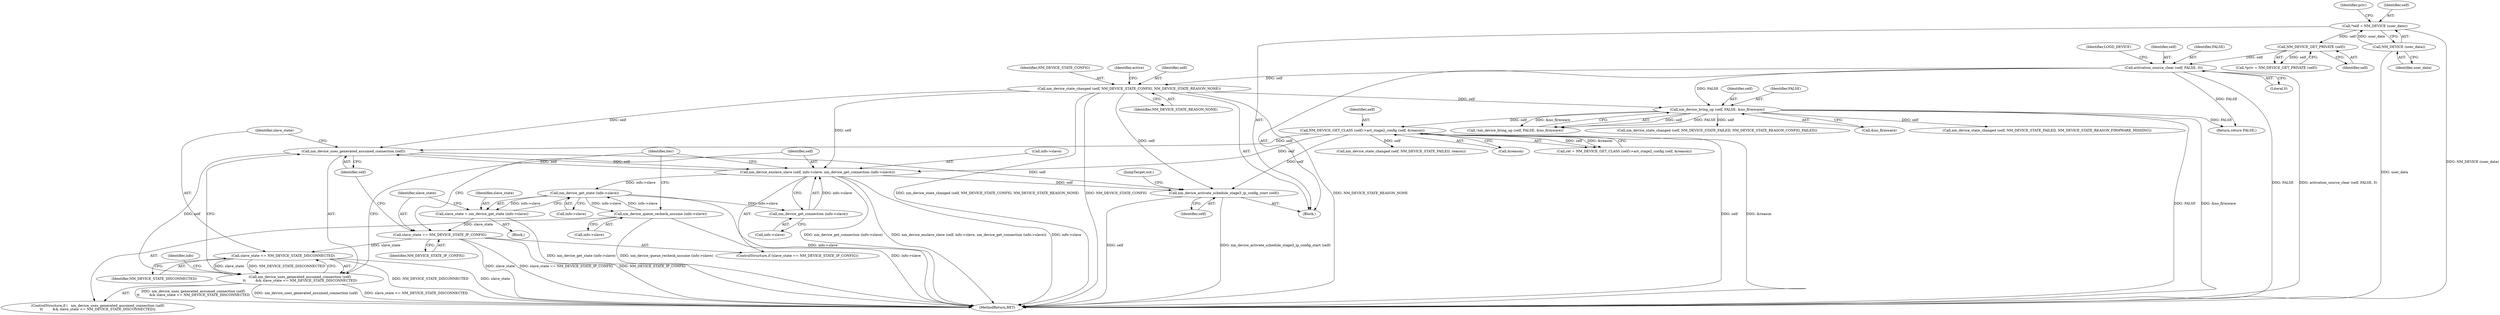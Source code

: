 digraph "0_NetworkManager_d5fc88e573fa58b93034b04d35a2454f5d28cad9@API" {
"1003864" [label="(Call,nm_device_uses_generated_assumed_connection (self))"];
"1003799" [label="(Call,NM_DEVICE_GET_CLASS (self)->act_stage2_config (self, &reason))"];
"1003779" [label="(Call,nm_device_bring_up (self, FALSE, &no_firmware))"];
"1003768" [label="(Call,nm_device_state_changed (self, NM_DEVICE_STATE_CONFIG, NM_DEVICE_STATE_REASON_NONE))"];
"1003761" [label="(Call,activation_source_clear (self, FALSE, 0))"];
"1003742" [label="(Call,NM_DEVICE_GET_PRIVATE (self))"];
"1003735" [label="(Call,*self = NM_DEVICE (user_data))"];
"1003737" [label="(Call,NM_DEVICE (user_data))"];
"1003852" [label="(Call,nm_device_enslave_slave (self, info->slave, nm_device_get_connection (info->slave)))"];
"1003864" [label="(Call,nm_device_uses_generated_assumed_connection (self))"];
"1003857" [label="(Call,nm_device_get_connection (info->slave))"];
"1003844" [label="(Call,nm_device_get_state (info->slave))"];
"1003869" [label="(Call,nm_device_queue_recheck_assume (info->slave))"];
"1003842" [label="(Call,slave_state = nm_device_get_state (info->slave))"];
"1003849" [label="(Call,slave_state == NM_DEVICE_STATE_IP_CONFIG)"];
"1003866" [label="(Call,slave_state <= NM_DEVICE_STATE_DISCONNECTED)"];
"1003863" [label="(Call,nm_device_uses_generated_assumed_connection (self)\n\t\t         && slave_state <= NM_DEVICE_STATE_DISCONNECTED)"];
"1003876" [label="(Call,nm_device_activate_schedule_stage3_ip_config_start (self))"];
"1003779" [label="(Call,nm_device_bring_up (self, FALSE, &no_firmware))"];
"1003735" [label="(Call,*self = NM_DEVICE (user_data))"];
"1003858" [label="(Call,info->slave)"];
"1003764" [label="(Literal,0)"];
"1003737" [label="(Call,NM_DEVICE (user_data))"];
"1003834" [label="(Block,)"];
"1003800" [label="(Identifier,self)"];
"1003882" [label="(Return,return FALSE;)"];
"1003780" [label="(Identifier,self)"];
"1003843" [label="(Identifier,slave_state)"];
"1003870" [label="(Call,info->slave)"];
"1003782" [label="(Call,&no_firmware)"];
"1003844" [label="(Call,nm_device_get_state (info->slave))"];
"1003741" [label="(Identifier,priv)"];
"1003763" [label="(Identifier,FALSE)"];
"1003781" [label="(Identifier,FALSE)"];
"1003863" [label="(Call,nm_device_uses_generated_assumed_connection (self)\n\t\t         && slave_state <= NM_DEVICE_STATE_DISCONNECTED)"];
"1003868" [label="(Identifier,NM_DEVICE_STATE_DISCONNECTED)"];
"1003877" [label="(Identifier,self)"];
"1003865" [label="(Identifier,self)"];
"1003851" [label="(Identifier,NM_DEVICE_STATE_IP_CONFIG)"];
"1003876" [label="(Call,nm_device_activate_schedule_stage3_ip_config_start (self))"];
"1003867" [label="(Identifier,slave_state)"];
"1003771" [label="(Identifier,NM_DEVICE_STATE_REASON_NONE)"];
"1003849" [label="(Call,slave_state == NM_DEVICE_STATE_IP_CONFIG)"];
"1003736" [label="(Identifier,self)"];
"1003878" [label="(JumpTarget,out:)"];
"1003845" [label="(Call,info->slave)"];
"1003814" [label="(Call,nm_device_state_changed (self, NM_DEVICE_STATE_FAILED, reason))"];
"1003743" [label="(Identifier,self)"];
"1003862" [label="(ControlStructure,if (   nm_device_uses_generated_assumed_connection (self)\n\t\t         && slave_state <= NM_DEVICE_STATE_DISCONNECTED))"];
"1003857" [label="(Call,nm_device_get_connection (info->slave))"];
"1003768" [label="(Call,nm_device_state_changed (self, NM_DEVICE_STATE_CONFIG, NM_DEVICE_STATE_REASON_NONE))"];
"1003853" [label="(Identifier,self)"];
"1003799" [label="(Call,NM_DEVICE_GET_CLASS (self)->act_stage2_config (self, &reason))"];
"1003761" [label="(Call,activation_source_clear (self, FALSE, 0))"];
"1003769" [label="(Identifier,self)"];
"1003742" [label="(Call,NM_DEVICE_GET_PRIVATE (self))"];
"1003848" [label="(ControlStructure,if (slave_state == NM_DEVICE_STATE_IP_CONFIG))"];
"1003766" [label="(Identifier,LOGD_DEVICE)"];
"1003787" [label="(Call,nm_device_state_changed (self, NM_DEVICE_STATE_FAILED, NM_DEVICE_STATE_REASON_FIRMWARE_MISSING))"];
"1003864" [label="(Call,nm_device_uses_generated_assumed_connection (self))"];
"1003762" [label="(Identifier,self)"];
"1003852" [label="(Call,nm_device_enslave_slave (self, info->slave, nm_device_get_connection (info->slave)))"];
"1003866" [label="(Call,slave_state <= NM_DEVICE_STATE_DISCONNECTED)"];
"1003778" [label="(Call,!nm_device_bring_up (self, FALSE, &no_firmware))"];
"1003831" [label="(Identifier,iter)"];
"1003792" [label="(Call,nm_device_state_changed (self, NM_DEVICE_STATE_FAILED, NM_DEVICE_STATE_REASON_CONFIG_FAILED))"];
"1003770" [label="(Identifier,NM_DEVICE_STATE_CONFIG)"];
"1003801" [label="(Call,&reason)"];
"1003740" [label="(Call,*priv = NM_DEVICE_GET_PRIVATE (self))"];
"1003869" [label="(Call,nm_device_queue_recheck_assume (info->slave))"];
"1003738" [label="(Identifier,user_data)"];
"1007368" [label="(MethodReturn,RET)"];
"1003871" [label="(Identifier,info)"];
"1003733" [label="(Block,)"];
"1003850" [label="(Identifier,slave_state)"];
"1003797" [label="(Call,ret = NM_DEVICE_GET_CLASS (self)->act_stage2_config (self, &reason))"];
"1003842" [label="(Call,slave_state = nm_device_get_state (info->slave))"];
"1003775" [label="(Identifier,active)"];
"1003854" [label="(Call,info->slave)"];
"1003864" -> "1003863"  [label="AST: "];
"1003864" -> "1003865"  [label="CFG: "];
"1003865" -> "1003864"  [label="AST: "];
"1003867" -> "1003864"  [label="CFG: "];
"1003863" -> "1003864"  [label="CFG: "];
"1003864" -> "1003852"  [label="DDG: self"];
"1003864" -> "1003863"  [label="DDG: self"];
"1003799" -> "1003864"  [label="DDG: self"];
"1003768" -> "1003864"  [label="DDG: self"];
"1003852" -> "1003864"  [label="DDG: self"];
"1003864" -> "1003876"  [label="DDG: self"];
"1003799" -> "1003797"  [label="AST: "];
"1003799" -> "1003801"  [label="CFG: "];
"1003800" -> "1003799"  [label="AST: "];
"1003801" -> "1003799"  [label="AST: "];
"1003797" -> "1003799"  [label="CFG: "];
"1003799" -> "1007368"  [label="DDG: self"];
"1003799" -> "1007368"  [label="DDG: &reason"];
"1003799" -> "1003797"  [label="DDG: self"];
"1003799" -> "1003797"  [label="DDG: &reason"];
"1003779" -> "1003799"  [label="DDG: self"];
"1003799" -> "1003814"  [label="DDG: self"];
"1003799" -> "1003852"  [label="DDG: self"];
"1003799" -> "1003876"  [label="DDG: self"];
"1003779" -> "1003778"  [label="AST: "];
"1003779" -> "1003782"  [label="CFG: "];
"1003780" -> "1003779"  [label="AST: "];
"1003781" -> "1003779"  [label="AST: "];
"1003782" -> "1003779"  [label="AST: "];
"1003778" -> "1003779"  [label="CFG: "];
"1003779" -> "1007368"  [label="DDG: FALSE"];
"1003779" -> "1007368"  [label="DDG: &no_firmware"];
"1003779" -> "1003778"  [label="DDG: self"];
"1003779" -> "1003778"  [label="DDG: FALSE"];
"1003779" -> "1003778"  [label="DDG: &no_firmware"];
"1003768" -> "1003779"  [label="DDG: self"];
"1003761" -> "1003779"  [label="DDG: FALSE"];
"1003779" -> "1003787"  [label="DDG: self"];
"1003779" -> "1003792"  [label="DDG: self"];
"1003779" -> "1003882"  [label="DDG: FALSE"];
"1003768" -> "1003733"  [label="AST: "];
"1003768" -> "1003771"  [label="CFG: "];
"1003769" -> "1003768"  [label="AST: "];
"1003770" -> "1003768"  [label="AST: "];
"1003771" -> "1003768"  [label="AST: "];
"1003775" -> "1003768"  [label="CFG: "];
"1003768" -> "1007368"  [label="DDG: NM_DEVICE_STATE_REASON_NONE"];
"1003768" -> "1007368"  [label="DDG: nm_device_state_changed (self, NM_DEVICE_STATE_CONFIG, NM_DEVICE_STATE_REASON_NONE)"];
"1003768" -> "1007368"  [label="DDG: NM_DEVICE_STATE_CONFIG"];
"1003761" -> "1003768"  [label="DDG: self"];
"1003768" -> "1003852"  [label="DDG: self"];
"1003768" -> "1003876"  [label="DDG: self"];
"1003761" -> "1003733"  [label="AST: "];
"1003761" -> "1003764"  [label="CFG: "];
"1003762" -> "1003761"  [label="AST: "];
"1003763" -> "1003761"  [label="AST: "];
"1003764" -> "1003761"  [label="AST: "];
"1003766" -> "1003761"  [label="CFG: "];
"1003761" -> "1007368"  [label="DDG: FALSE"];
"1003761" -> "1007368"  [label="DDG: activation_source_clear (self, FALSE, 0)"];
"1003742" -> "1003761"  [label="DDG: self"];
"1003761" -> "1003882"  [label="DDG: FALSE"];
"1003742" -> "1003740"  [label="AST: "];
"1003742" -> "1003743"  [label="CFG: "];
"1003743" -> "1003742"  [label="AST: "];
"1003740" -> "1003742"  [label="CFG: "];
"1003742" -> "1003740"  [label="DDG: self"];
"1003735" -> "1003742"  [label="DDG: self"];
"1003735" -> "1003733"  [label="AST: "];
"1003735" -> "1003737"  [label="CFG: "];
"1003736" -> "1003735"  [label="AST: "];
"1003737" -> "1003735"  [label="AST: "];
"1003741" -> "1003735"  [label="CFG: "];
"1003735" -> "1007368"  [label="DDG: NM_DEVICE (user_data)"];
"1003737" -> "1003735"  [label="DDG: user_data"];
"1003737" -> "1003738"  [label="CFG: "];
"1003738" -> "1003737"  [label="AST: "];
"1003737" -> "1007368"  [label="DDG: user_data"];
"1003852" -> "1003848"  [label="AST: "];
"1003852" -> "1003857"  [label="CFG: "];
"1003853" -> "1003852"  [label="AST: "];
"1003854" -> "1003852"  [label="AST: "];
"1003857" -> "1003852"  [label="AST: "];
"1003831" -> "1003852"  [label="CFG: "];
"1003852" -> "1007368"  [label="DDG: nm_device_get_connection (info->slave)"];
"1003852" -> "1007368"  [label="DDG: nm_device_enslave_slave (self, info->slave, nm_device_get_connection (info->slave))"];
"1003852" -> "1007368"  [label="DDG: info->slave"];
"1003852" -> "1003844"  [label="DDG: info->slave"];
"1003857" -> "1003852"  [label="DDG: info->slave"];
"1003852" -> "1003876"  [label="DDG: self"];
"1003857" -> "1003858"  [label="CFG: "];
"1003858" -> "1003857"  [label="AST: "];
"1003844" -> "1003857"  [label="DDG: info->slave"];
"1003844" -> "1003842"  [label="AST: "];
"1003844" -> "1003845"  [label="CFG: "];
"1003845" -> "1003844"  [label="AST: "];
"1003842" -> "1003844"  [label="CFG: "];
"1003844" -> "1007368"  [label="DDG: info->slave"];
"1003844" -> "1003842"  [label="DDG: info->slave"];
"1003869" -> "1003844"  [label="DDG: info->slave"];
"1003844" -> "1003869"  [label="DDG: info->slave"];
"1003869" -> "1003862"  [label="AST: "];
"1003869" -> "1003870"  [label="CFG: "];
"1003870" -> "1003869"  [label="AST: "];
"1003831" -> "1003869"  [label="CFG: "];
"1003869" -> "1007368"  [label="DDG: nm_device_queue_recheck_assume (info->slave)"];
"1003869" -> "1007368"  [label="DDG: info->slave"];
"1003842" -> "1003834"  [label="AST: "];
"1003843" -> "1003842"  [label="AST: "];
"1003850" -> "1003842"  [label="CFG: "];
"1003842" -> "1007368"  [label="DDG: nm_device_get_state (info->slave)"];
"1003842" -> "1003849"  [label="DDG: slave_state"];
"1003849" -> "1003848"  [label="AST: "];
"1003849" -> "1003851"  [label="CFG: "];
"1003850" -> "1003849"  [label="AST: "];
"1003851" -> "1003849"  [label="AST: "];
"1003853" -> "1003849"  [label="CFG: "];
"1003865" -> "1003849"  [label="CFG: "];
"1003849" -> "1007368"  [label="DDG: NM_DEVICE_STATE_IP_CONFIG"];
"1003849" -> "1007368"  [label="DDG: slave_state"];
"1003849" -> "1007368"  [label="DDG: slave_state == NM_DEVICE_STATE_IP_CONFIG"];
"1003849" -> "1003866"  [label="DDG: slave_state"];
"1003866" -> "1003863"  [label="AST: "];
"1003866" -> "1003868"  [label="CFG: "];
"1003867" -> "1003866"  [label="AST: "];
"1003868" -> "1003866"  [label="AST: "];
"1003863" -> "1003866"  [label="CFG: "];
"1003866" -> "1007368"  [label="DDG: slave_state"];
"1003866" -> "1007368"  [label="DDG: NM_DEVICE_STATE_DISCONNECTED"];
"1003866" -> "1003863"  [label="DDG: slave_state"];
"1003866" -> "1003863"  [label="DDG: NM_DEVICE_STATE_DISCONNECTED"];
"1003863" -> "1003862"  [label="AST: "];
"1003871" -> "1003863"  [label="CFG: "];
"1003831" -> "1003863"  [label="CFG: "];
"1003863" -> "1007368"  [label="DDG: slave_state <= NM_DEVICE_STATE_DISCONNECTED"];
"1003863" -> "1007368"  [label="DDG: nm_device_uses_generated_assumed_connection (self)\n\t\t         && slave_state <= NM_DEVICE_STATE_DISCONNECTED"];
"1003863" -> "1007368"  [label="DDG: nm_device_uses_generated_assumed_connection (self)"];
"1003876" -> "1003733"  [label="AST: "];
"1003876" -> "1003877"  [label="CFG: "];
"1003877" -> "1003876"  [label="AST: "];
"1003878" -> "1003876"  [label="CFG: "];
"1003876" -> "1007368"  [label="DDG: nm_device_activate_schedule_stage3_ip_config_start (self)"];
"1003876" -> "1007368"  [label="DDG: self"];
}
